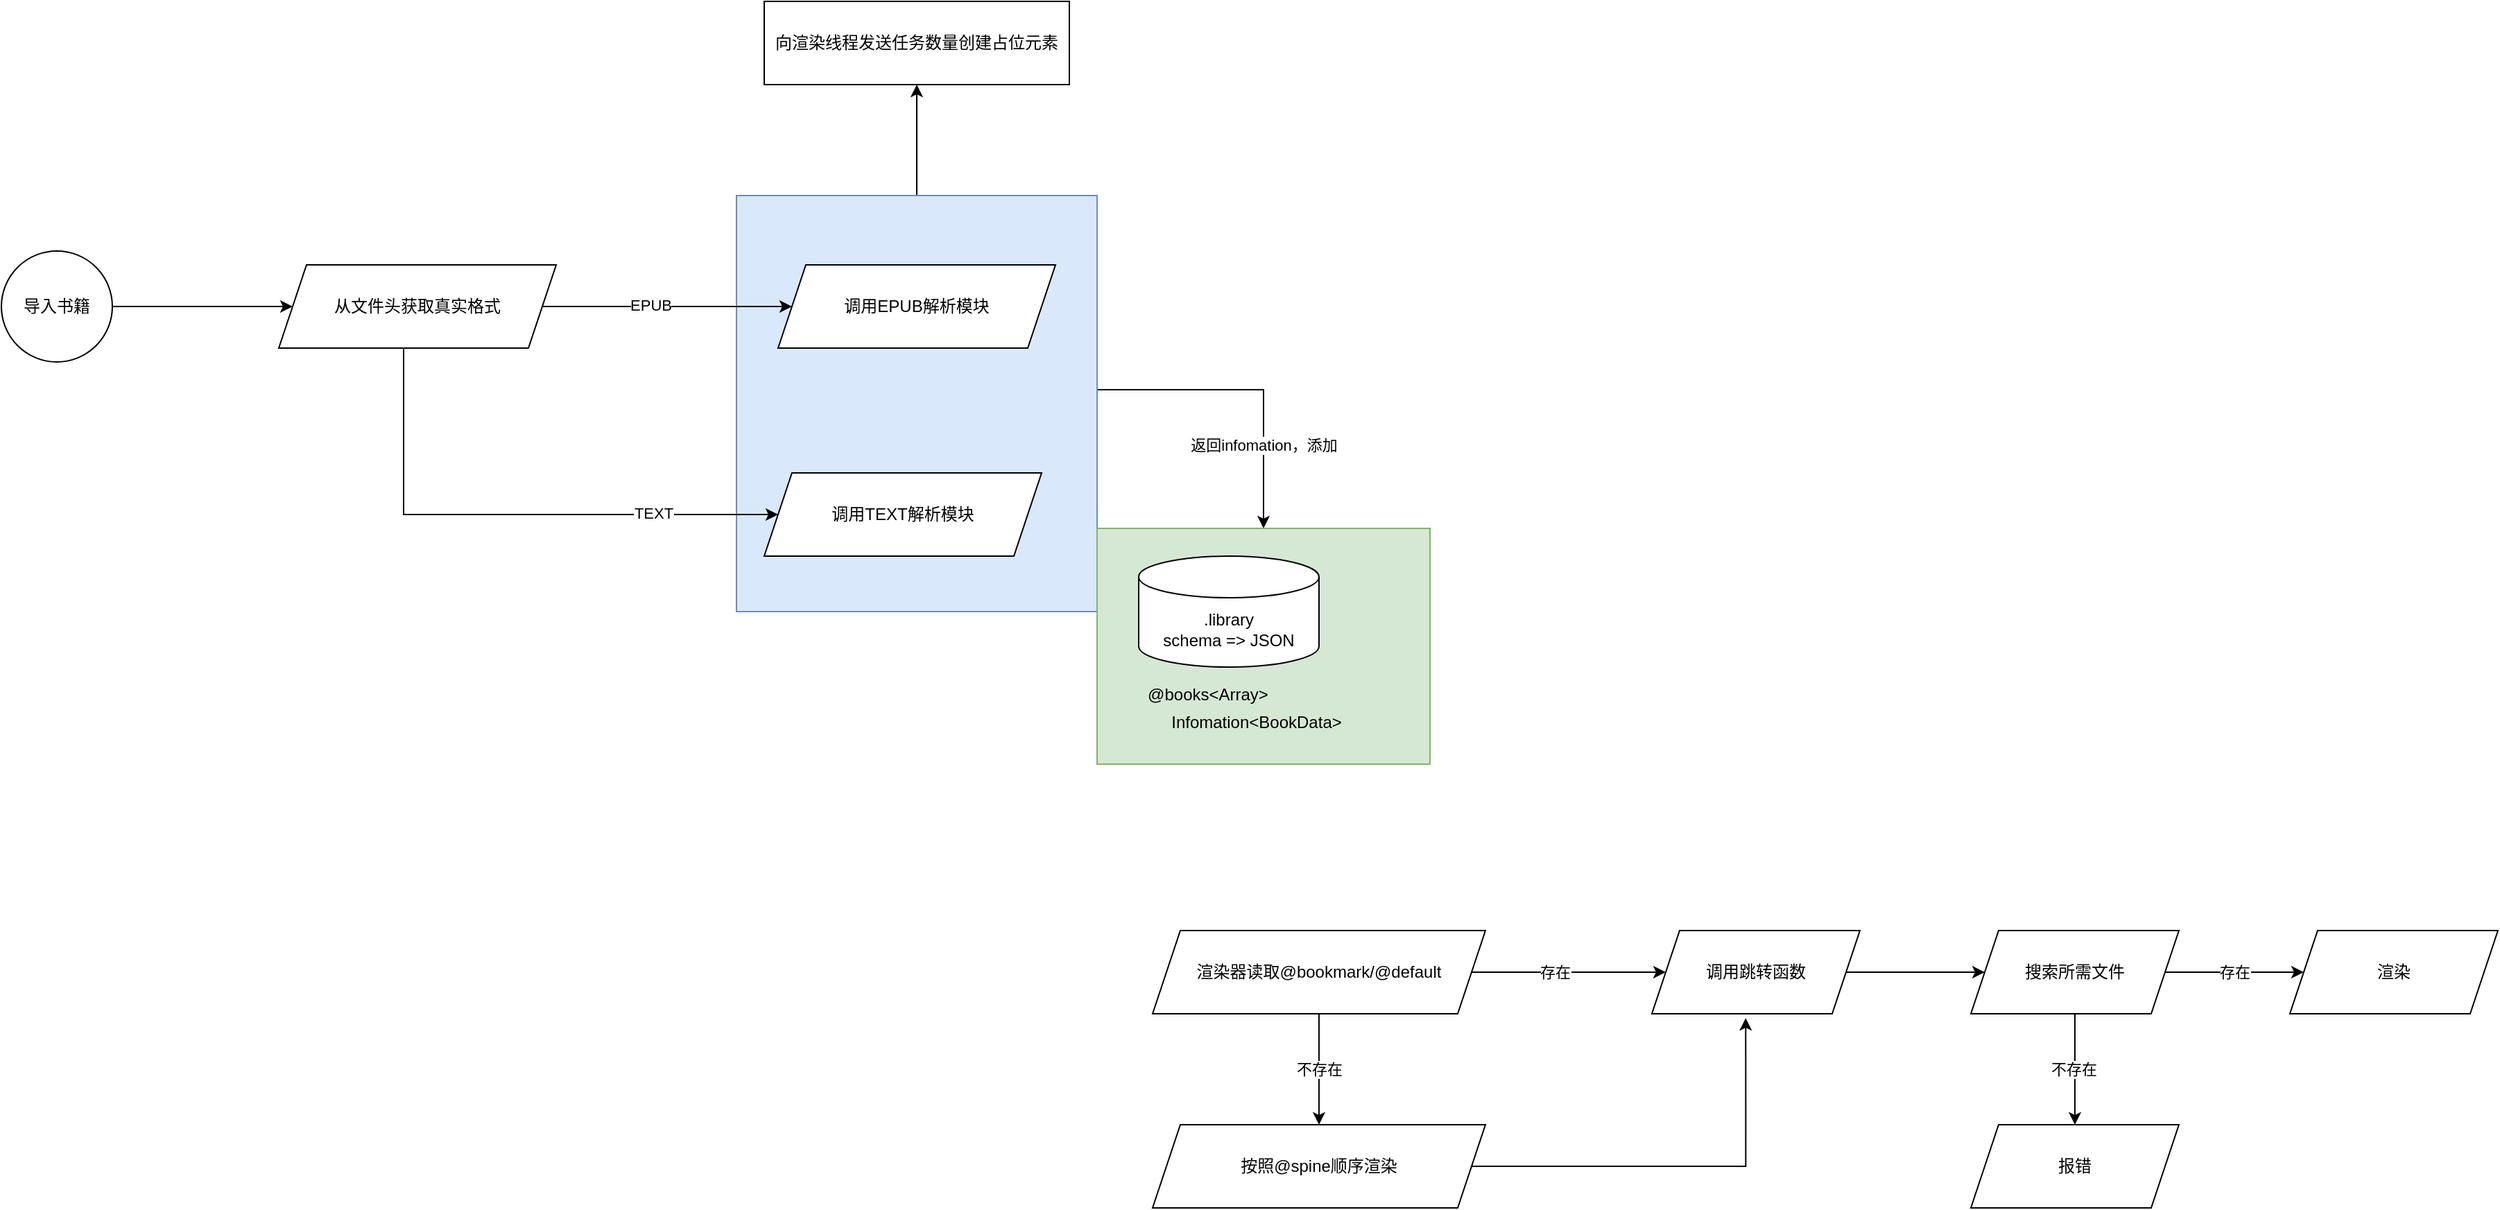 <mxfile version="14.5.1" type="device" pages="4"><diagram id="ysxK_jMySqTAsfzdBO85" name="Main"><mxGraphModel dx="1926" dy="771" grid="1" gridSize="10" guides="1" tooltips="1" connect="1" arrows="1" fold="1" page="1" pageScale="1" pageWidth="827" pageHeight="1169" math="0" shadow="0"><root><mxCell id="0"/><mxCell id="1" parent="0"/><mxCell id="XDssl_bokyW6xJEHBaAx-2" style="edgeStyle=orthogonalEdgeStyle;rounded=0;orthogonalLoop=1;jettySize=auto;html=1;entryX=0.5;entryY=1;entryDx=0;entryDy=0;" parent="1" source="dbong1iR6ztkzPxUHCPY-7" target="XDssl_bokyW6xJEHBaAx-1" edge="1"><mxGeometry relative="1" as="geometry"/></mxCell><mxCell id="YCY-oLbSIQt_CpGv4f8v-1" style="edgeStyle=orthogonalEdgeStyle;rounded=0;orthogonalLoop=1;jettySize=auto;html=1;" edge="1" parent="1" source="dbong1iR6ztkzPxUHCPY-7" target="eP8TpQ_HouzsNRrUKAaG-33"><mxGeometry relative="1" as="geometry"><Array as="points"><mxPoint x="540" y="400"/></Array></mxGeometry></mxCell><mxCell id="YCY-oLbSIQt_CpGv4f8v-2" value="返回infomation，添加" style="edgeLabel;html=1;align=center;verticalAlign=middle;resizable=0;points=[];" vertex="1" connectable="0" parent="YCY-oLbSIQt_CpGv4f8v-1"><mxGeometry x="-0.625" relative="1" as="geometry"><mxPoint x="78.57" y="40" as="offset"/></mxGeometry></mxCell><mxCell id="dbong1iR6ztkzPxUHCPY-7" value="" style="rounded=0;whiteSpace=wrap;html=1;labelBackgroundColor=#FFFFFF;fillColor=#dae8fc;strokeColor=#6c8ebf;" parent="1" vertex="1"><mxGeometry x="160" y="260" width="260" height="300" as="geometry"/></mxCell><mxCell id="eP8TpQ_HouzsNRrUKAaG-33" value="" style="rounded=0;whiteSpace=wrap;html=1;fillColor=#d5e8d4;strokeColor=#82b366;" parent="1" vertex="1"><mxGeometry x="420" y="500" width="240" height="170" as="geometry"/></mxCell><mxCell id="eP8TpQ_HouzsNRrUKAaG-2" style="edgeStyle=orthogonalEdgeStyle;rounded=0;orthogonalLoop=1;jettySize=auto;html=1;" parent="1" source="kHPO8SvpmiolKtFZXKbB-1" target="eP8TpQ_HouzsNRrUKAaG-1" edge="1"><mxGeometry relative="1" as="geometry"/></mxCell><mxCell id="kHPO8SvpmiolKtFZXKbB-1" value="导入书籍" style="ellipse;whiteSpace=wrap;html=1;aspect=fixed;" parent="1" vertex="1"><mxGeometry x="-370" y="300" width="80" height="80" as="geometry"/></mxCell><mxCell id="dbong1iR6ztkzPxUHCPY-2" value="" style="edgeStyle=orthogonalEdgeStyle;rounded=0;orthogonalLoop=1;jettySize=auto;html=1;" parent="1" source="eP8TpQ_HouzsNRrUKAaG-1" target="dbong1iR6ztkzPxUHCPY-1" edge="1"><mxGeometry relative="1" as="geometry"/></mxCell><mxCell id="dbong1iR6ztkzPxUHCPY-3" value="EPUB" style="edgeLabel;html=1;align=center;verticalAlign=middle;resizable=0;points=[];" parent="dbong1iR6ztkzPxUHCPY-2" vertex="1" connectable="0"><mxGeometry x="-0.137" y="1" relative="1" as="geometry"><mxPoint as="offset"/></mxGeometry></mxCell><mxCell id="dbong1iR6ztkzPxUHCPY-5" value="" style="edgeStyle=orthogonalEdgeStyle;rounded=0;orthogonalLoop=1;jettySize=auto;html=1;" parent="1" source="eP8TpQ_HouzsNRrUKAaG-1" target="dbong1iR6ztkzPxUHCPY-4" edge="1"><mxGeometry relative="1" as="geometry"><Array as="points"><mxPoint x="-80" y="490"/></Array></mxGeometry></mxCell><mxCell id="dbong1iR6ztkzPxUHCPY-6" value="TEXT" style="edgeLabel;html=1;align=center;verticalAlign=middle;resizable=0;points=[];" parent="dbong1iR6ztkzPxUHCPY-5" vertex="1" connectable="0"><mxGeometry x="0.189" y="1" relative="1" as="geometry"><mxPoint x="68.24" as="offset"/></mxGeometry></mxCell><mxCell id="eP8TpQ_HouzsNRrUKAaG-1" value="从文件头获取真实格式" style="shape=parallelogram;perimeter=parallelogramPerimeter;whiteSpace=wrap;html=1;fixedSize=1;" parent="1" vertex="1"><mxGeometry x="-170" y="310" width="200" height="60" as="geometry"/></mxCell><mxCell id="eP8TpQ_HouzsNRrUKAaG-22" value=".library&lt;br&gt;schema =&amp;gt; JSON" style="shape=cylinder3;whiteSpace=wrap;html=1;boundedLbl=1;backgroundOutline=1;size=15;" parent="1" vertex="1"><mxGeometry x="450" y="520" width="130" height="80" as="geometry"/></mxCell><mxCell id="eP8TpQ_HouzsNRrUKAaG-31" value="Infomation&amp;lt;BookData&amp;gt;" style="text;html=1;strokeColor=none;fillColor=none;align=center;verticalAlign=middle;whiteSpace=wrap;rounded=0;" parent="1" vertex="1"><mxGeometry x="470" y="630" width="130" height="20" as="geometry"/></mxCell><mxCell id="eP8TpQ_HouzsNRrUKAaG-32" value="@books&amp;lt;Array&amp;gt;" style="text;html=1;strokeColor=none;fillColor=none;align=center;verticalAlign=middle;whiteSpace=wrap;rounded=0;" parent="1" vertex="1"><mxGeometry x="450" y="610" width="100" height="20" as="geometry"/></mxCell><mxCell id="dbong1iR6ztkzPxUHCPY-1" value="调用EPUB解析模块" style="shape=parallelogram;perimeter=parallelogramPerimeter;whiteSpace=wrap;html=1;fixedSize=1;" parent="1" vertex="1"><mxGeometry x="190" y="310" width="200" height="60" as="geometry"/></mxCell><mxCell id="dbong1iR6ztkzPxUHCPY-4" value="调用TEXT解析模块" style="shape=parallelogram;perimeter=parallelogramPerimeter;whiteSpace=wrap;html=1;fixedSize=1;" parent="1" vertex="1"><mxGeometry x="180" y="460" width="200" height="60" as="geometry"/></mxCell><mxCell id="mfXqf7z4f2EDQFvGsrgW-2" value="" style="edgeStyle=orthogonalEdgeStyle;rounded=0;orthogonalLoop=1;jettySize=auto;html=1;strokeColor=#000000;" parent="1" source="Br7L7ltTVbHMyByFwsP3-4" target="mfXqf7z4f2EDQFvGsrgW-1" edge="1"><mxGeometry relative="1" as="geometry"/></mxCell><mxCell id="mfXqf7z4f2EDQFvGsrgW-3" value="存在" style="edgeLabel;html=1;align=center;verticalAlign=middle;resizable=0;points=[];" parent="mfXqf7z4f2EDQFvGsrgW-2" vertex="1" connectable="0"><mxGeometry x="-0.271" y="2" relative="1" as="geometry"><mxPoint x="9.17" y="2" as="offset"/></mxGeometry></mxCell><mxCell id="mfXqf7z4f2EDQFvGsrgW-5" value="" style="edgeStyle=orthogonalEdgeStyle;rounded=0;orthogonalLoop=1;jettySize=auto;html=1;strokeColor=#000000;" parent="1" source="Br7L7ltTVbHMyByFwsP3-4" target="mfXqf7z4f2EDQFvGsrgW-4" edge="1"><mxGeometry relative="1" as="geometry"/></mxCell><mxCell id="mfXqf7z4f2EDQFvGsrgW-6" value="不存在" style="edgeLabel;html=1;align=center;verticalAlign=middle;resizable=0;points=[];" parent="mfXqf7z4f2EDQFvGsrgW-5" vertex="1" connectable="0"><mxGeometry x="0.164" y="-3" relative="1" as="geometry"><mxPoint x="3" y="-6.86" as="offset"/></mxGeometry></mxCell><mxCell id="Br7L7ltTVbHMyByFwsP3-4" value="渲染器读取@bookmark/@default" style="shape=parallelogram;perimeter=parallelogramPerimeter;whiteSpace=wrap;html=1;fixedSize=1;labelBackgroundColor=#FFFFFF;align=center;" parent="1" vertex="1"><mxGeometry x="460" y="790" width="240" height="60" as="geometry"/></mxCell><mxCell id="mfXqf7z4f2EDQFvGsrgW-9" value="" style="edgeStyle=orthogonalEdgeStyle;rounded=0;orthogonalLoop=1;jettySize=auto;html=1;strokeColor=#000000;" parent="1" source="mfXqf7z4f2EDQFvGsrgW-1" target="mfXqf7z4f2EDQFvGsrgW-8" edge="1"><mxGeometry relative="1" as="geometry"/></mxCell><mxCell id="mfXqf7z4f2EDQFvGsrgW-1" value="调用跳转函数" style="shape=parallelogram;perimeter=parallelogramPerimeter;whiteSpace=wrap;html=1;fixedSize=1;labelBackgroundColor=#FFFFFF;align=center;" parent="1" vertex="1"><mxGeometry x="820" y="790" width="150" height="60" as="geometry"/></mxCell><mxCell id="mfXqf7z4f2EDQFvGsrgW-7" style="edgeStyle=orthogonalEdgeStyle;rounded=0;orthogonalLoop=1;jettySize=auto;html=1;entryX=0.451;entryY=1.052;entryDx=0;entryDy=0;entryPerimeter=0;strokeColor=#000000;" parent="1" source="mfXqf7z4f2EDQFvGsrgW-4" target="mfXqf7z4f2EDQFvGsrgW-1" edge="1"><mxGeometry relative="1" as="geometry"/></mxCell><mxCell id="mfXqf7z4f2EDQFvGsrgW-4" value="按照@spine顺序渲染" style="shape=parallelogram;perimeter=parallelogramPerimeter;whiteSpace=wrap;html=1;fixedSize=1;labelBackgroundColor=#FFFFFF;align=center;" parent="1" vertex="1"><mxGeometry x="460" y="930" width="240" height="60" as="geometry"/></mxCell><mxCell id="mfXqf7z4f2EDQFvGsrgW-11" value="" style="edgeStyle=orthogonalEdgeStyle;rounded=0;orthogonalLoop=1;jettySize=auto;html=1;strokeColor=#000000;" parent="1" source="mfXqf7z4f2EDQFvGsrgW-8" target="mfXqf7z4f2EDQFvGsrgW-10" edge="1"><mxGeometry relative="1" as="geometry"/></mxCell><mxCell id="mfXqf7z4f2EDQFvGsrgW-14" value="存在" style="edgeLabel;html=1;align=center;verticalAlign=middle;resizable=0;points=[];" parent="mfXqf7z4f2EDQFvGsrgW-11" vertex="1" connectable="0"><mxGeometry x="-0.313" relative="1" as="geometry"><mxPoint x="15.6" as="offset"/></mxGeometry></mxCell><mxCell id="mfXqf7z4f2EDQFvGsrgW-13" value="" style="edgeStyle=orthogonalEdgeStyle;rounded=0;orthogonalLoop=1;jettySize=auto;html=1;strokeColor=#000000;" parent="1" source="mfXqf7z4f2EDQFvGsrgW-8" target="mfXqf7z4f2EDQFvGsrgW-12" edge="1"><mxGeometry relative="1" as="geometry"/></mxCell><mxCell id="mfXqf7z4f2EDQFvGsrgW-15" value="不存在" style="edgeLabel;html=1;align=center;verticalAlign=middle;resizable=0;points=[];" parent="mfXqf7z4f2EDQFvGsrgW-13" vertex="1" connectable="0"><mxGeometry x="0.143" y="-1" relative="1" as="geometry"><mxPoint y="-5.71" as="offset"/></mxGeometry></mxCell><mxCell id="mfXqf7z4f2EDQFvGsrgW-8" value="搜索所需文件" style="shape=parallelogram;perimeter=parallelogramPerimeter;whiteSpace=wrap;html=1;fixedSize=1;labelBackgroundColor=#FFFFFF;align=center;" parent="1" vertex="1"><mxGeometry x="1050" y="790" width="150" height="60" as="geometry"/></mxCell><mxCell id="mfXqf7z4f2EDQFvGsrgW-10" value="渲染" style="shape=parallelogram;perimeter=parallelogramPerimeter;whiteSpace=wrap;html=1;fixedSize=1;labelBackgroundColor=#FFFFFF;align=center;" parent="1" vertex="1"><mxGeometry x="1280" y="790" width="150" height="60" as="geometry"/></mxCell><mxCell id="mfXqf7z4f2EDQFvGsrgW-12" value="报错" style="shape=parallelogram;perimeter=parallelogramPerimeter;whiteSpace=wrap;html=1;fixedSize=1;labelBackgroundColor=#FFFFFF;align=center;" parent="1" vertex="1"><mxGeometry x="1050" y="930" width="150" height="60" as="geometry"/></mxCell><mxCell id="XDssl_bokyW6xJEHBaAx-1" value="向渲染线程发送任务数量创建占位元素" style="rounded=0;whiteSpace=wrap;html=1;" parent="1" vertex="1"><mxGeometry x="180" y="120" width="220" height="60" as="geometry"/></mxCell></root></mxGraphModel></diagram><diagram id="nyIJhw7vFFJzUDP4WNcG" name="EPUB"><mxGraphModel dx="769" dy="540" grid="1" gridSize="10" guides="1" tooltips="1" connect="1" arrows="1" fold="1" page="1" pageScale="1" pageWidth="827" pageHeight="1169" math="0" shadow="0"><root><mxCell id="Uk9GY1ZAoPKFPZ0s4KPF-0"/><mxCell id="Uk9GY1ZAoPKFPZ0s4KPF-1" parent="Uk9GY1ZAoPKFPZ0s4KPF-0"/><mxCell id="UOxt984RdgCAnA2-8_iI-74" style="edgeStyle=orthogonalEdgeStyle;rounded=0;orthogonalLoop=1;jettySize=auto;html=1;" parent="Uk9GY1ZAoPKFPZ0s4KPF-1" source="UOxt984RdgCAnA2-8_iI-44" target="UOxt984RdgCAnA2-8_iI-71" edge="1"><mxGeometry relative="1" as="geometry"/></mxCell><mxCell id="UOxt984RdgCAnA2-8_iI-44" value="" style="rounded=0;whiteSpace=wrap;html=1;labelBackgroundColor=#FFFFFF;fillColor=#d5e8d4;strokeColor=#82b366;" parent="Uk9GY1ZAoPKFPZ0s4KPF-1" vertex="1"><mxGeometry x="930" y="30" width="1030" height="600" as="geometry"/></mxCell><mxCell id="YClTsJ5MHlQ36Aj7jCei-1" value="" style="edgeStyle=orthogonalEdgeStyle;rounded=0;orthogonalLoop=1;jettySize=auto;html=1;" parent="Uk9GY1ZAoPKFPZ0s4KPF-1" source="dSwjLakyeunV3cuZDKeF-0" target="YClTsJ5MHlQ36Aj7jCei-0" edge="1"><mxGeometry relative="1" as="geometry"/></mxCell><mxCell id="dSwjLakyeunV3cuZDKeF-0" value="接收路径" style="shape=parallelogram;perimeter=parallelogramPerimeter;whiteSpace=wrap;html=1;fixedSize=1;" parent="Uk9GY1ZAoPKFPZ0s4KPF-1" vertex="1"><mxGeometry x="60" y="290" width="120" height="60" as="geometry"/></mxCell><mxCell id="YClTsJ5MHlQ36Aj7jCei-3" value="" style="edgeStyle=orthogonalEdgeStyle;rounded=0;orthogonalLoop=1;jettySize=auto;html=1;" parent="Uk9GY1ZAoPKFPZ0s4KPF-1" source="YClTsJ5MHlQ36Aj7jCei-0" target="YClTsJ5MHlQ36Aj7jCei-2" edge="1"><mxGeometry relative="1" as="geometry"/></mxCell><mxCell id="YClTsJ5MHlQ36Aj7jCei-0" value="计算 SHA256" style="shape=parallelogram;perimeter=parallelogramPerimeter;whiteSpace=wrap;html=1;fixedSize=1;" parent="Uk9GY1ZAoPKFPZ0s4KPF-1" vertex="1"><mxGeometry x="260" y="290" width="120" height="60" as="geometry"/></mxCell><mxCell id="YClTsJ5MHlQ36Aj7jCei-5" value="" style="edgeStyle=orthogonalEdgeStyle;rounded=0;orthogonalLoop=1;jettySize=auto;html=1;" parent="Uk9GY1ZAoPKFPZ0s4KPF-1" source="YClTsJ5MHlQ36Aj7jCei-2" target="YClTsJ5MHlQ36Aj7jCei-4" edge="1"><mxGeometry relative="1" as="geometry"/></mxCell><mxCell id="YClTsJ5MHlQ36Aj7jCei-6" value="存在" style="edgeLabel;html=1;align=center;verticalAlign=middle;resizable=0;points=[];" parent="YClTsJ5MHlQ36Aj7jCei-5" vertex="1" connectable="0"><mxGeometry x="-0.173" relative="1" as="geometry"><mxPoint as="offset"/></mxGeometry></mxCell><mxCell id="YClTsJ5MHlQ36Aj7jCei-8" value="" style="edgeStyle=orthogonalEdgeStyle;rounded=0;orthogonalLoop=1;jettySize=auto;html=1;" parent="Uk9GY1ZAoPKFPZ0s4KPF-1" source="YClTsJ5MHlQ36Aj7jCei-2" target="YClTsJ5MHlQ36Aj7jCei-7" edge="1"><mxGeometry relative="1" as="geometry"><Array as="points"><mxPoint x="520" y="430"/></Array></mxGeometry></mxCell><mxCell id="YClTsJ5MHlQ36Aj7jCei-9" value="不存在" style="edgeLabel;html=1;align=center;verticalAlign=middle;resizable=0;points=[];" parent="YClTsJ5MHlQ36Aj7jCei-8" vertex="1" connectable="0"><mxGeometry x="0.468" y="1" relative="1" as="geometry"><mxPoint as="offset"/></mxGeometry></mxCell><mxCell id="YClTsJ5MHlQ36Aj7jCei-2" value="是否存在书籍缓存" style="shape=parallelogram;perimeter=parallelogramPerimeter;whiteSpace=wrap;html=1;fixedSize=1;" parent="Uk9GY1ZAoPKFPZ0s4KPF-1" vertex="1"><mxGeometry x="460" y="290" width="150" height="60" as="geometry"/></mxCell><mxCell id="UOxt984RdgCAnA2-8_iI-45" style="edgeStyle=orthogonalEdgeStyle;rounded=0;orthogonalLoop=1;jettySize=auto;html=1;entryX=0.002;entryY=0.855;entryDx=0;entryDy=0;entryPerimeter=0;" parent="Uk9GY1ZAoPKFPZ0s4KPF-1" source="YClTsJ5MHlQ36Aj7jCei-4" target="UOxt984RdgCAnA2-8_iI-44" edge="1"><mxGeometry relative="1" as="geometry"/></mxCell><mxCell id="YClTsJ5MHlQ36Aj7jCei-4" value="调用缓存" style="shape=parallelogram;perimeter=parallelogramPerimeter;whiteSpace=wrap;html=1;fixedSize=1;" parent="Uk9GY1ZAoPKFPZ0s4KPF-1" vertex="1"><mxGeometry x="690" y="290" width="150" height="60" as="geometry"/></mxCell><mxCell id="UOxt984RdgCAnA2-8_iI-17" value="" style="edgeStyle=orthogonalEdgeStyle;rounded=0;orthogonalLoop=1;jettySize=auto;html=1;" parent="Uk9GY1ZAoPKFPZ0s4KPF-1" source="YClTsJ5MHlQ36Aj7jCei-7" target="UOxt984RdgCAnA2-8_iI-16" edge="1"><mxGeometry relative="1" as="geometry"/></mxCell><mxCell id="YClTsJ5MHlQ36Aj7jCei-7" value="生成书籍缓存" style="shape=parallelogram;perimeter=parallelogramPerimeter;whiteSpace=wrap;html=1;fixedSize=1;" parent="Uk9GY1ZAoPKFPZ0s4KPF-1" vertex="1"><mxGeometry x="677" y="400" width="150" height="60" as="geometry"/></mxCell><mxCell id="UOxt984RdgCAnA2-8_iI-25" value="" style="edgeStyle=orthogonalEdgeStyle;rounded=0;orthogonalLoop=1;jettySize=auto;html=1;" parent="Uk9GY1ZAoPKFPZ0s4KPF-1" source="UOxt984RdgCAnA2-8_iI-16" target="UOxt984RdgCAnA2-8_iI-24" edge="1"><mxGeometry relative="1" as="geometry"/></mxCell><mxCell id="UOxt984RdgCAnA2-8_iI-16" value="创建.infomation文件" style="shape=parallelogram;perimeter=parallelogramPerimeter;whiteSpace=wrap;html=1;fixedSize=1;" parent="Uk9GY1ZAoPKFPZ0s4KPF-1" vertex="1"><mxGeometry x="987" y="400" width="150" height="60" as="geometry"/></mxCell><mxCell id="UOxt984RdgCAnA2-8_iI-42" value="" style="edgeStyle=orthogonalEdgeStyle;rounded=0;orthogonalLoop=1;jettySize=auto;html=1;" parent="Uk9GY1ZAoPKFPZ0s4KPF-1" source="UOxt984RdgCAnA2-8_iI-24" target="UOxt984RdgCAnA2-8_iI-41" edge="1"><mxGeometry relative="1" as="geometry"/></mxCell><mxCell id="UOxt984RdgCAnA2-8_iI-43" value="读取toc.ncx" style="edgeLabel;html=1;align=center;verticalAlign=middle;resizable=0;points=[];" parent="UOxt984RdgCAnA2-8_iI-42" vertex="1" connectable="0"><mxGeometry x="-0.116" y="1" relative="1" as="geometry"><mxPoint as="offset"/></mxGeometry></mxCell><mxCell id="UOxt984RdgCAnA2-8_iI-60" value="" style="edgeStyle=orthogonalEdgeStyle;rounded=0;orthogonalLoop=1;jettySize=auto;html=1;" parent="Uk9GY1ZAoPKFPZ0s4KPF-1" source="UOxt984RdgCAnA2-8_iI-24" target="UOxt984RdgCAnA2-8_iI-59" edge="1"><mxGeometry relative="1" as="geometry"><Array as="points"><mxPoint x="1200" y="250"/><mxPoint x="1200" y="170"/></Array></mxGeometry></mxCell><mxCell id="UOxt984RdgCAnA2-8_iI-61" value="不存在" style="edgeLabel;html=1;align=center;verticalAlign=middle;resizable=0;points=[];" parent="UOxt984RdgCAnA2-8_iI-60" vertex="1" connectable="0"><mxGeometry x="0.45" y="2" relative="1" as="geometry"><mxPoint y="34.62" as="offset"/></mxGeometry></mxCell><mxCell id="UOxt984RdgCAnA2-8_iI-24" value="从META-INF获取content.opf路径" style="shape=parallelogram;perimeter=parallelogramPerimeter;whiteSpace=wrap;html=1;fixedSize=1;" parent="Uk9GY1ZAoPKFPZ0s4KPF-1" vertex="1"><mxGeometry x="987" y="220" width="150" height="60" as="geometry"/></mxCell><mxCell id="UOxt984RdgCAnA2-8_iI-29" value="" style="edgeStyle=orthogonalEdgeStyle;rounded=0;orthogonalLoop=1;jettySize=auto;html=1;" parent="Uk9GY1ZAoPKFPZ0s4KPF-1" target="UOxt984RdgCAnA2-8_iI-28" edge="1"><mxGeometry relative="1" as="geometry"><mxPoint x="1357" y="250" as="sourcePoint"/><Array as="points"><mxPoint x="1500" y="250"/><mxPoint x="1500" y="170"/></Array></mxGeometry></mxCell><mxCell id="UOxt984RdgCAnA2-8_iI-31" value="" style="edgeStyle=orthogonalEdgeStyle;rounded=0;orthogonalLoop=1;jettySize=auto;html=1;" parent="Uk9GY1ZAoPKFPZ0s4KPF-1" target="UOxt984RdgCAnA2-8_iI-30" edge="1"><mxGeometry relative="1" as="geometry"><mxPoint x="1357" y="250" as="sourcePoint"/></mxGeometry></mxCell><mxCell id="UOxt984RdgCAnA2-8_iI-33" value="" style="edgeStyle=orthogonalEdgeStyle;rounded=0;orthogonalLoop=1;jettySize=auto;html=1;entryX=0;entryY=0.5;entryDx=0;entryDy=0;" parent="Uk9GY1ZAoPKFPZ0s4KPF-1" target="UOxt984RdgCAnA2-8_iI-32" edge="1"><mxGeometry relative="1" as="geometry"><mxPoint x="1357" y="250" as="sourcePoint"/><Array as="points"><mxPoint x="1500" y="250"/><mxPoint x="1500" y="330"/></Array></mxGeometry></mxCell><mxCell id="UOxt984RdgCAnA2-8_iI-34" value="读取&lt;span style=&quot;font-size: 12px;&quot;&gt;content.opf&lt;/span&gt;" style="edgeLabel;html=1;align=center;verticalAlign=middle;resizable=0;points=[];labelBackgroundColor=#FFFFFF;" parent="UOxt984RdgCAnA2-8_iI-33" vertex="1" connectable="0"><mxGeometry x="-0.718" y="1" relative="1" as="geometry"><mxPoint x="-74" y="1" as="offset"/></mxGeometry></mxCell><mxCell id="UOxt984RdgCAnA2-8_iI-36" value="" style="edgeStyle=orthogonalEdgeStyle;rounded=0;orthogonalLoop=1;jettySize=auto;html=1;exitX=1;exitY=0.5;exitDx=0;exitDy=0;" parent="Uk9GY1ZAoPKFPZ0s4KPF-1" source="UOxt984RdgCAnA2-8_iI-24" target="UOxt984RdgCAnA2-8_iI-35" edge="1"><mxGeometry relative="1" as="geometry"><mxPoint x="1357" y="250" as="sourcePoint"/><Array as="points"><mxPoint x="1500" y="250"/><mxPoint x="1500" y="400"/></Array></mxGeometry></mxCell><mxCell id="UOxt984RdgCAnA2-8_iI-47" value="" style="edgeStyle=orthogonalEdgeStyle;rounded=0;orthogonalLoop=1;jettySize=auto;html=1;" parent="Uk9GY1ZAoPKFPZ0s4KPF-1" source="UOxt984RdgCAnA2-8_iI-28" target="UOxt984RdgCAnA2-8_iI-46" edge="1"><mxGeometry relative="1" as="geometry"/></mxCell><mxCell id="UOxt984RdgCAnA2-8_iI-48" value="不存在" style="edgeLabel;html=1;align=center;verticalAlign=middle;resizable=0;points=[];" parent="UOxt984RdgCAnA2-8_iI-47" vertex="1" connectable="0"><mxGeometry x="-0.29" y="1" relative="1" as="geometry"><mxPoint x="11.76" y="1" as="offset"/></mxGeometry></mxCell><mxCell id="UOxt984RdgCAnA2-8_iI-28" value="从metadata获取标题（@title）" style="shape=parallelogram;perimeter=parallelogramPerimeter;whiteSpace=wrap;html=1;fixedSize=1;" parent="Uk9GY1ZAoPKFPZ0s4KPF-1" vertex="1"><mxGeometry x="1543" y="140" width="150" height="60" as="geometry"/></mxCell><mxCell id="UOxt984RdgCAnA2-8_iI-30" value="从metadata获取封面（@cover）" style="shape=parallelogram;perimeter=parallelogramPerimeter;whiteSpace=wrap;html=1;fixedSize=1;" parent="Uk9GY1ZAoPKFPZ0s4KPF-1" vertex="1"><mxGeometry x="1540" y="220" width="150" height="60" as="geometry"/></mxCell><mxCell id="UOxt984RdgCAnA2-8_iI-50" value="" style="edgeStyle=orthogonalEdgeStyle;rounded=0;orthogonalLoop=1;jettySize=auto;html=1;" parent="Uk9GY1ZAoPKFPZ0s4KPF-1" source="UOxt984RdgCAnA2-8_iI-32" target="UOxt984RdgCAnA2-8_iI-49" edge="1"><mxGeometry relative="1" as="geometry"/></mxCell><mxCell id="UOxt984RdgCAnA2-8_iI-51" value="不存在" style="edgeLabel;html=1;align=center;verticalAlign=middle;resizable=0;points=[];" parent="UOxt984RdgCAnA2-8_iI-50" vertex="1" connectable="0"><mxGeometry x="-0.198" y="-3" relative="1" as="geometry"><mxPoint x="10" y="-3" as="offset"/></mxGeometry></mxCell><mxCell id="UOxt984RdgCAnA2-8_iI-32" value="获取&lt;br&gt;@manifest" style="shape=parallelogram;perimeter=parallelogramPerimeter;whiteSpace=wrap;html=1;fixedSize=1;" parent="Uk9GY1ZAoPKFPZ0s4KPF-1" vertex="1"><mxGeometry x="1540" y="300" width="150" height="60" as="geometry"/></mxCell><mxCell id="UOxt984RdgCAnA2-8_iI-53" value="" style="edgeStyle=orthogonalEdgeStyle;rounded=0;orthogonalLoop=1;jettySize=auto;html=1;" parent="Uk9GY1ZAoPKFPZ0s4KPF-1" source="UOxt984RdgCAnA2-8_iI-35" target="UOxt984RdgCAnA2-8_iI-52" edge="1"><mxGeometry relative="1" as="geometry"/></mxCell><mxCell id="UOxt984RdgCAnA2-8_iI-54" value="不存在" style="edgeLabel;html=1;align=center;verticalAlign=middle;resizable=0;points=[];" parent="UOxt984RdgCAnA2-8_iI-53" vertex="1" connectable="0"><mxGeometry x="-0.207" y="-2" relative="1" as="geometry"><mxPoint x="10.4" y="-2" as="offset"/></mxGeometry></mxCell><mxCell id="UOxt984RdgCAnA2-8_iI-35" value="获取&lt;br&gt;@spine" style="shape=parallelogram;perimeter=parallelogramPerimeter;whiteSpace=wrap;html=1;fixedSize=1;" parent="Uk9GY1ZAoPKFPZ0s4KPF-1" vertex="1"><mxGeometry x="1530" y="380" width="150" height="60" as="geometry"/></mxCell><mxCell id="UOxt984RdgCAnA2-8_iI-41" value="从toc.ncx生成目录（@nav）" style="shape=parallelogram;perimeter=parallelogramPerimeter;whiteSpace=wrap;html=1;fixedSize=1;" parent="Uk9GY1ZAoPKFPZ0s4KPF-1" vertex="1"><mxGeometry x="987" y="80" width="150" height="60" as="geometry"/></mxCell><mxCell id="UOxt984RdgCAnA2-8_iI-46" value="使用文件名" style="shape=parallelogram;perimeter=parallelogramPerimeter;whiteSpace=wrap;html=1;fixedSize=1;" parent="Uk9GY1ZAoPKFPZ0s4KPF-1" vertex="1"><mxGeometry x="1773" y="140" width="150" height="60" as="geometry"/></mxCell><mxCell id="UOxt984RdgCAnA2-8_iI-49" value="返回错误" style="shape=parallelogram;perimeter=parallelogramPerimeter;whiteSpace=wrap;html=1;fixedSize=1;" parent="Uk9GY1ZAoPKFPZ0s4KPF-1" vertex="1"><mxGeometry x="1770" y="300" width="150" height="60" as="geometry"/></mxCell><mxCell id="UOxt984RdgCAnA2-8_iI-52" value="使用@manifest生成" style="shape=parallelogram;perimeter=parallelogramPerimeter;whiteSpace=wrap;html=1;fixedSize=1;" parent="Uk9GY1ZAoPKFPZ0s4KPF-1" vertex="1"><mxGeometry x="1760" y="380" width="150" height="60" as="geometry"/></mxCell><mxCell id="UOxt984RdgCAnA2-8_iI-59" value="返回错误" style="shape=parallelogram;perimeter=parallelogramPerimeter;whiteSpace=wrap;html=1;fixedSize=1;" parent="Uk9GY1ZAoPKFPZ0s4KPF-1" vertex="1"><mxGeometry x="1241" y="140" width="150" height="60" as="geometry"/></mxCell><mxCell id="UOxt984RdgCAnA2-8_iI-71" value="通知主线程" style="ellipse;whiteSpace=wrap;html=1;aspect=fixed;labelBackgroundColor=#FFFFFF;" parent="Uk9GY1ZAoPKFPZ0s4KPF-1" vertex="1"><mxGeometry x="1405" y="800" width="80" height="80" as="geometry"/></mxCell><mxCell id="UOxt984RdgCAnA2-8_iI-20" value="" style="group" parent="Uk9GY1ZAoPKFPZ0s4KPF-1" vertex="1" connectable="0"><mxGeometry x="950" y="500" width="230" height="100" as="geometry"/></mxCell><mxCell id="UOxt984RdgCAnA2-8_iI-0" value="" style="rounded=0;whiteSpace=wrap;html=1;align=left;fillColor=#ffe6cc;strokeColor=#d79b00;" parent="UOxt984RdgCAnA2-8_iI-20" vertex="1"><mxGeometry width="230" height="100" as="geometry"/></mxCell><mxCell id="UOxt984RdgCAnA2-8_iI-11" value="bookmark&amp;lt;Bookmark&amp;gt;" style="text;html=1;strokeColor=none;fillColor=none;align=left;verticalAlign=middle;whiteSpace=wrap;rounded=0;" parent="UOxt984RdgCAnA2-8_iI-20" vertex="1"><mxGeometry x="20" y="20" width="132" height="20" as="geometry"/></mxCell><mxCell id="UOxt984RdgCAnA2-8_iI-12" value="@default&amp;lt;Array[page,progress]&amp;gt;" style="text;html=1;strokeColor=none;fillColor=none;align=left;verticalAlign=middle;whiteSpace=wrap;rounded=0;" parent="UOxt984RdgCAnA2-8_iI-20" vertex="1"><mxGeometry x="40" y="40" width="180" height="20" as="geometry"/></mxCell><mxCell id="UOxt984RdgCAnA2-8_iI-13" value="@detail&amp;lt;Array[page, progress]&amp;gt;" style="text;html=1;strokeColor=none;fillColor=none;align=left;verticalAlign=middle;whiteSpace=wrap;rounded=0;" parent="UOxt984RdgCAnA2-8_iI-20" vertex="1"><mxGeometry x="40" y="60" width="180" height="20" as="geometry"/></mxCell><mxCell id="UOxt984RdgCAnA2-8_iI-1" value="" style="rounded=0;whiteSpace=wrap;html=1;align=left;fillColor=#dae8fc;strokeColor=#6c8ebf;" parent="Uk9GY1ZAoPKFPZ0s4KPF-1" vertex="1"><mxGeometry x="1180" y="360" width="230" height="240" as="geometry"/></mxCell><mxCell id="UOxt984RdgCAnA2-8_iI-2" value="Infomation&amp;lt;BookData&amp;gt;" style="text;html=1;strokeColor=none;fillColor=none;align=left;verticalAlign=middle;whiteSpace=wrap;rounded=0;" parent="Uk9GY1ZAoPKFPZ0s4KPF-1" vertex="1"><mxGeometry x="1215" y="380" width="130" height="20" as="geometry"/></mxCell><mxCell id="UOxt984RdgCAnA2-8_iI-3" value="@title&amp;lt;String&amp;gt;" style="text;html=1;strokeColor=none;fillColor=none;align=left;verticalAlign=middle;whiteSpace=wrap;rounded=0;" parent="Uk9GY1ZAoPKFPZ0s4KPF-1" vertex="1"><mxGeometry x="1228" y="400" width="80" height="20" as="geometry"/></mxCell><mxCell id="UOxt984RdgCAnA2-8_iI-4" value="@format&amp;lt;&quot;ePub&quot; || &quot;Text&quot;&amp;gt;" style="text;html=1;strokeColor=none;fillColor=none;align=left;verticalAlign=middle;whiteSpace=wrap;rounded=0;" parent="Uk9GY1ZAoPKFPZ0s4KPF-1" vertex="1"><mxGeometry x="1228" y="420" width="150" height="20" as="geometry"/></mxCell><mxCell id="UOxt984RdgCAnA2-8_iI-5" value="@&lt;span class=&quot;RichText ztext&quot; itemprop=&quot;text&quot;&gt;createdTime&lt;/span&gt;&amp;lt;Number&amp;gt;" style="text;html=1;strokeColor=none;fillColor=none;align=left;verticalAlign=middle;whiteSpace=wrap;rounded=0;" parent="Uk9GY1ZAoPKFPZ0s4KPF-1" vertex="1"><mxGeometry x="1228" y="440" width="138" height="20" as="geometry"/></mxCell><mxCell id="UOxt984RdgCAnA2-8_iI-6" value="@cover&amp;lt;Path String&amp;gt;" style="text;html=1;strokeColor=none;fillColor=none;align=left;verticalAlign=middle;whiteSpace=wrap;rounded=0;" parent="Uk9GY1ZAoPKFPZ0s4KPF-1" vertex="1"><mxGeometry x="1228" y="460" width="125" height="20" as="geometry"/></mxCell><mxCell id="UOxt984RdgCAnA2-8_iI-7" value="@menifest&amp;lt;Array&amp;gt;" style="text;html=1;strokeColor=none;fillColor=none;align=left;verticalAlign=middle;whiteSpace=wrap;rounded=0;" parent="Uk9GY1ZAoPKFPZ0s4KPF-1" vertex="1"><mxGeometry x="1228" y="480" width="108" height="20" as="geometry"/></mxCell><mxCell id="UOxt984RdgCAnA2-8_iI-8" value="@spine&amp;lt;Array&amp;gt;" style="text;html=1;strokeColor=none;fillColor=none;align=left;verticalAlign=middle;whiteSpace=wrap;rounded=0;" parent="Uk9GY1ZAoPKFPZ0s4KPF-1" vertex="1"><mxGeometry x="1228" y="500" width="88" height="20" as="geometry"/></mxCell><mxCell id="UOxt984RdgCAnA2-8_iI-9" value="@nav&amp;lt;Array&amp;gt;" style="text;html=1;strokeColor=none;fillColor=none;align=left;verticalAlign=middle;whiteSpace=wrap;rounded=0;" parent="Uk9GY1ZAoPKFPZ0s4KPF-1" vertex="1"><mxGeometry x="1228" y="520" width="88" height="20" as="geometry"/></mxCell><mxCell id="UOxt984RdgCAnA2-8_iI-10" value="@bookmark&amp;lt;BookMark&amp;gt;" style="text;html=1;strokeColor=none;fillColor=none;align=left;verticalAlign=middle;whiteSpace=wrap;rounded=0;" parent="Uk9GY1ZAoPKFPZ0s4KPF-1" vertex="1"><mxGeometry x="1228" y="540" width="132" height="20" as="geometry"/></mxCell><mxCell id="UOxt984RdgCAnA2-8_iI-15" value="@encode?&amp;lt;String&amp;gt;" style="text;html=1;strokeColor=none;fillColor=none;align=left;verticalAlign=middle;whiteSpace=wrap;rounded=0;" parent="Uk9GY1ZAoPKFPZ0s4KPF-1" vertex="1"><mxGeometry x="1228" y="560" width="132" height="20" as="geometry"/></mxCell><mxCell id="7IEeNT1CjUAL_KmAbRhH-1" value="" style="rounded=0;whiteSpace=wrap;html=1;align=left;fillColor=#ffe6cc;strokeColor=#d79b00;" parent="Uk9GY1ZAoPKFPZ0s4KPF-1" vertex="1"><mxGeometry x="950" y="600" width="460" height="110" as="geometry"/></mxCell><mxCell id="7IEeNT1CjUAL_KmAbRhH-2" value="progress&amp;lt;Array&amp;gt;" style="text;html=1;strokeColor=none;fillColor=none;align=left;verticalAlign=middle;whiteSpace=wrap;rounded=0;" parent="Uk9GY1ZAoPKFPZ0s4KPF-1" vertex="1"><mxGeometry x="970" y="620" width="132" height="20" as="geometry"/></mxCell><mxCell id="7IEeNT1CjUAL_KmAbRhH-3" value="0：@spine /** index */" style="text;html=1;strokeColor=none;fillColor=none;align=left;verticalAlign=middle;whiteSpace=wrap;rounded=0;" parent="Uk9GY1ZAoPKFPZ0s4KPF-1" vertex="1"><mxGeometry x="990" y="640" width="180" height="20" as="geometry"/></mxCell><mxCell id="7IEeNT1CjUAL_KmAbRhH-9" value="1：" style="text;html=1;strokeColor=none;fillColor=none;align=left;verticalAlign=middle;whiteSpace=wrap;rounded=0;" parent="Uk9GY1ZAoPKFPZ0s4KPF-1" vertex="1"><mxGeometry x="990" y="660" width="180" height="20" as="geometry"/></mxCell><mxCell id="7IEeNT1CjUAL_KmAbRhH-14" value="滚动模式：scrollTop / scrollHeight" style="text;html=1;strokeColor=none;fillColor=none;align=left;verticalAlign=middle;whiteSpace=wrap;rounded=0;" parent="Uk9GY1ZAoPKFPZ0s4KPF-1" vertex="1"><mxGeometry x="1010" y="660" width="193" height="20" as="geometry"/></mxCell><mxCell id="7IEeNT1CjUAL_KmAbRhH-15" value="分页模式：translateX / (contentWidth - wrapperWidth)" style="text;html=1;strokeColor=none;fillColor=none;align=left;verticalAlign=middle;whiteSpace=wrap;rounded=0;" parent="Uk9GY1ZAoPKFPZ0s4KPF-1" vertex="1"><mxGeometry x="1010" y="680" width="313" height="20" as="geometry"/></mxCell></root></mxGraphModel></diagram><diagram name="TEXT" id="hHjnHXLEZRgtCsOS7Z9x"><mxGraphModel dx="1117" dy="1959" grid="1" gridSize="10" guides="1" tooltips="1" connect="1" arrows="1" fold="1" page="1" pageScale="1" pageWidth="827" pageHeight="1169" math="0" shadow="0"><root><mxCell id="nuiGG0R-PG63ihoJabIb-0"/><mxCell id="nuiGG0R-PG63ihoJabIb-1" parent="nuiGG0R-PG63ihoJabIb-0"/><mxCell id="nuiGG0R-PG63ihoJabIb-2" style="edgeStyle=orthogonalEdgeStyle;rounded=0;orthogonalLoop=1;jettySize=auto;html=1;" edge="1" parent="nuiGG0R-PG63ihoJabIb-1" source="nuiGG0R-PG63ihoJabIb-3" target="nuiGG0R-PG63ihoJabIb-44"><mxGeometry relative="1" as="geometry"><Array as="points"><mxPoint x="1445" y="680"/><mxPoint x="1445" y="680"/></Array></mxGeometry></mxCell><mxCell id="nuiGG0R-PG63ihoJabIb-3" value="" style="rounded=0;whiteSpace=wrap;html=1;labelBackgroundColor=#FFFFFF;fillColor=#d5e8d4;strokeColor=#82b366;" vertex="1" parent="nuiGG0R-PG63ihoJabIb-1"><mxGeometry x="930" y="-60" width="1260" height="690" as="geometry"/></mxCell><mxCell id="nuiGG0R-PG63ihoJabIb-4" value="" style="edgeStyle=orthogonalEdgeStyle;rounded=0;orthogonalLoop=1;jettySize=auto;html=1;" edge="1" parent="nuiGG0R-PG63ihoJabIb-1" source="nuiGG0R-PG63ihoJabIb-5" target="nuiGG0R-PG63ihoJabIb-7"><mxGeometry relative="1" as="geometry"/></mxCell><mxCell id="nuiGG0R-PG63ihoJabIb-5" value="接收路径" style="shape=parallelogram;perimeter=parallelogramPerimeter;whiteSpace=wrap;html=1;fixedSize=1;" vertex="1" parent="nuiGG0R-PG63ihoJabIb-1"><mxGeometry x="60" y="290" width="120" height="60" as="geometry"/></mxCell><mxCell id="nuiGG0R-PG63ihoJabIb-6" value="" style="edgeStyle=orthogonalEdgeStyle;rounded=0;orthogonalLoop=1;jettySize=auto;html=1;" edge="1" parent="nuiGG0R-PG63ihoJabIb-1" source="nuiGG0R-PG63ihoJabIb-7" target="nuiGG0R-PG63ihoJabIb-12"><mxGeometry relative="1" as="geometry"/></mxCell><mxCell id="nuiGG0R-PG63ihoJabIb-7" value="计算 SHA256" style="shape=parallelogram;perimeter=parallelogramPerimeter;whiteSpace=wrap;html=1;fixedSize=1;" vertex="1" parent="nuiGG0R-PG63ihoJabIb-1"><mxGeometry x="260" y="290" width="120" height="60" as="geometry"/></mxCell><mxCell id="nuiGG0R-PG63ihoJabIb-8" value="" style="edgeStyle=orthogonalEdgeStyle;rounded=0;orthogonalLoop=1;jettySize=auto;html=1;" edge="1" parent="nuiGG0R-PG63ihoJabIb-1" source="nuiGG0R-PG63ihoJabIb-12" target="nuiGG0R-PG63ihoJabIb-14"><mxGeometry relative="1" as="geometry"/></mxCell><mxCell id="nuiGG0R-PG63ihoJabIb-9" value="存在" style="edgeLabel;html=1;align=center;verticalAlign=middle;resizable=0;points=[];" vertex="1" connectable="0" parent="nuiGG0R-PG63ihoJabIb-8"><mxGeometry x="-0.173" relative="1" as="geometry"><mxPoint as="offset"/></mxGeometry></mxCell><mxCell id="nuiGG0R-PG63ihoJabIb-10" value="" style="edgeStyle=orthogonalEdgeStyle;rounded=0;orthogonalLoop=1;jettySize=auto;html=1;" edge="1" parent="nuiGG0R-PG63ihoJabIb-1" source="nuiGG0R-PG63ihoJabIb-12" target="nuiGG0R-PG63ihoJabIb-16"><mxGeometry relative="1" as="geometry"><Array as="points"><mxPoint x="520" y="430"/></Array></mxGeometry></mxCell><mxCell id="nuiGG0R-PG63ihoJabIb-11" value="不存在" style="edgeLabel;html=1;align=center;verticalAlign=middle;resizable=0;points=[];" vertex="1" connectable="0" parent="nuiGG0R-PG63ihoJabIb-10"><mxGeometry x="0.468" y="1" relative="1" as="geometry"><mxPoint as="offset"/></mxGeometry></mxCell><mxCell id="nuiGG0R-PG63ihoJabIb-12" value="是否存在书籍缓存" style="shape=parallelogram;perimeter=parallelogramPerimeter;whiteSpace=wrap;html=1;fixedSize=1;" vertex="1" parent="nuiGG0R-PG63ihoJabIb-1"><mxGeometry x="460" y="290" width="150" height="60" as="geometry"/></mxCell><mxCell id="nuiGG0R-PG63ihoJabIb-13" style="edgeStyle=orthogonalEdgeStyle;rounded=0;orthogonalLoop=1;jettySize=auto;html=1;entryX=0.002;entryY=0.855;entryDx=0;entryDy=0;entryPerimeter=0;" edge="1" parent="nuiGG0R-PG63ihoJabIb-1" source="nuiGG0R-PG63ihoJabIb-14" target="nuiGG0R-PG63ihoJabIb-3"><mxGeometry relative="1" as="geometry"/></mxCell><mxCell id="nuiGG0R-PG63ihoJabIb-14" value="调用缓存" style="shape=parallelogram;perimeter=parallelogramPerimeter;whiteSpace=wrap;html=1;fixedSize=1;" vertex="1" parent="nuiGG0R-PG63ihoJabIb-1"><mxGeometry x="690" y="290" width="150" height="60" as="geometry"/></mxCell><mxCell id="nuiGG0R-PG63ihoJabIb-15" value="" style="edgeStyle=orthogonalEdgeStyle;rounded=0;orthogonalLoop=1;jettySize=auto;html=1;" edge="1" parent="nuiGG0R-PG63ihoJabIb-1" source="nuiGG0R-PG63ihoJabIb-16" target="nuiGG0R-PG63ihoJabIb-18"><mxGeometry relative="1" as="geometry"/></mxCell><mxCell id="nuiGG0R-PG63ihoJabIb-16" value="生成书籍缓存" style="shape=parallelogram;perimeter=parallelogramPerimeter;whiteSpace=wrap;html=1;fixedSize=1;" vertex="1" parent="nuiGG0R-PG63ihoJabIb-1"><mxGeometry x="677" y="400" width="150" height="60" as="geometry"/></mxCell><mxCell id="nuiGG0R-PG63ihoJabIb-17" value="" style="edgeStyle=orthogonalEdgeStyle;rounded=0;orthogonalLoop=1;jettySize=auto;html=1;" edge="1" parent="nuiGG0R-PG63ihoJabIb-1" source="nuiGG0R-PG63ihoJabIb-18" target="nuiGG0R-PG63ihoJabIb-23"><mxGeometry relative="1" as="geometry"/></mxCell><mxCell id="nuiGG0R-PG63ihoJabIb-18" value="创建.infomation文件" style="shape=parallelogram;perimeter=parallelogramPerimeter;whiteSpace=wrap;html=1;fixedSize=1;" vertex="1" parent="nuiGG0R-PG63ihoJabIb-1"><mxGeometry x="987" y="400" width="150" height="60" as="geometry"/></mxCell><mxCell id="nuiGG0R-PG63ihoJabIb-68" value="" style="edgeStyle=orthogonalEdgeStyle;rounded=0;orthogonalLoop=1;jettySize=auto;html=1;" edge="1" parent="nuiGG0R-PG63ihoJabIb-1" source="nuiGG0R-PG63ihoJabIb-23" target="nuiGG0R-PG63ihoJabIb-67"><mxGeometry relative="1" as="geometry"/></mxCell><mxCell id="nuiGG0R-PG63ihoJabIb-23" value="确定编码格式" style="shape=parallelogram;perimeter=parallelogramPerimeter;whiteSpace=wrap;html=1;fixedSize=1;" vertex="1" parent="nuiGG0R-PG63ihoJabIb-1"><mxGeometry x="987" y="220" width="150" height="60" as="geometry"/></mxCell><mxCell id="nuiGG0R-PG63ihoJabIb-44" value="通知主线程" style="ellipse;whiteSpace=wrap;html=1;aspect=fixed;labelBackgroundColor=#FFFFFF;" vertex="1" parent="nuiGG0R-PG63ihoJabIb-1"><mxGeometry x="1405" y="800" width="80" height="80" as="geometry"/></mxCell><mxCell id="nuiGG0R-PG63ihoJabIb-45" value="" style="group" vertex="1" connectable="0" parent="nuiGG0R-PG63ihoJabIb-1"><mxGeometry x="950" y="500" width="230" height="100" as="geometry"/></mxCell><mxCell id="nuiGG0R-PG63ihoJabIb-46" value="" style="rounded=0;whiteSpace=wrap;html=1;align=left;fillColor=#ffe6cc;strokeColor=#d79b00;" vertex="1" parent="nuiGG0R-PG63ihoJabIb-45"><mxGeometry width="230" height="100" as="geometry"/></mxCell><mxCell id="nuiGG0R-PG63ihoJabIb-47" value="bookmark&amp;lt;Bookmark&amp;gt;" style="text;html=1;strokeColor=none;fillColor=none;align=left;verticalAlign=middle;whiteSpace=wrap;rounded=0;" vertex="1" parent="nuiGG0R-PG63ihoJabIb-45"><mxGeometry x="20" y="20" width="132" height="20" as="geometry"/></mxCell><mxCell id="nuiGG0R-PG63ihoJabIb-48" value="@default&amp;lt;Array[page,progress]&amp;gt;" style="text;html=1;strokeColor=none;fillColor=none;align=left;verticalAlign=middle;whiteSpace=wrap;rounded=0;" vertex="1" parent="nuiGG0R-PG63ihoJabIb-45"><mxGeometry x="40" y="40" width="180" height="20" as="geometry"/></mxCell><mxCell id="nuiGG0R-PG63ihoJabIb-49" value="@detail&amp;lt;Array[page, progress]&amp;gt;" style="text;html=1;strokeColor=none;fillColor=none;align=left;verticalAlign=middle;whiteSpace=wrap;rounded=0;" vertex="1" parent="nuiGG0R-PG63ihoJabIb-45"><mxGeometry x="40" y="60" width="180" height="20" as="geometry"/></mxCell><mxCell id="nuiGG0R-PG63ihoJabIb-50" value="" style="rounded=0;whiteSpace=wrap;html=1;align=left;fillColor=#dae8fc;strokeColor=#6c8ebf;" vertex="1" parent="nuiGG0R-PG63ihoJabIb-1"><mxGeometry x="1180" y="360" width="230" height="240" as="geometry"/></mxCell><mxCell id="nuiGG0R-PG63ihoJabIb-51" value="Infomation&amp;lt;BookData&amp;gt;" style="text;html=1;strokeColor=none;fillColor=none;align=left;verticalAlign=middle;whiteSpace=wrap;rounded=0;" vertex="1" parent="nuiGG0R-PG63ihoJabIb-1"><mxGeometry x="1215" y="380" width="130" height="20" as="geometry"/></mxCell><mxCell id="nuiGG0R-PG63ihoJabIb-52" value="@title&amp;lt;String&amp;gt;" style="text;html=1;strokeColor=none;fillColor=none;align=left;verticalAlign=middle;whiteSpace=wrap;rounded=0;" vertex="1" parent="nuiGG0R-PG63ihoJabIb-1"><mxGeometry x="1228" y="400" width="80" height="20" as="geometry"/></mxCell><mxCell id="nuiGG0R-PG63ihoJabIb-53" value="@format&amp;lt;&quot;ePub&quot; || &quot;Text&quot;&amp;gt;" style="text;html=1;strokeColor=none;fillColor=none;align=left;verticalAlign=middle;whiteSpace=wrap;rounded=0;" vertex="1" parent="nuiGG0R-PG63ihoJabIb-1"><mxGeometry x="1228" y="420" width="150" height="20" as="geometry"/></mxCell><mxCell id="nuiGG0R-PG63ihoJabIb-54" value="@&lt;span class=&quot;RichText ztext&quot; itemprop=&quot;text&quot;&gt;createdTime&lt;/span&gt;&amp;lt;Number&amp;gt;" style="text;html=1;strokeColor=none;fillColor=none;align=left;verticalAlign=middle;whiteSpace=wrap;rounded=0;" vertex="1" parent="nuiGG0R-PG63ihoJabIb-1"><mxGeometry x="1228" y="440" width="138" height="20" as="geometry"/></mxCell><mxCell id="nuiGG0R-PG63ihoJabIb-55" value="@cover&amp;lt;Path String&amp;gt;" style="text;html=1;strokeColor=none;fillColor=none;align=left;verticalAlign=middle;whiteSpace=wrap;rounded=0;" vertex="1" parent="nuiGG0R-PG63ihoJabIb-1"><mxGeometry x="1228" y="460" width="125" height="20" as="geometry"/></mxCell><mxCell id="nuiGG0R-PG63ihoJabIb-56" value="@menifest&amp;lt;Array&amp;gt;" style="text;html=1;strokeColor=none;fillColor=none;align=left;verticalAlign=middle;whiteSpace=wrap;rounded=0;" vertex="1" parent="nuiGG0R-PG63ihoJabIb-1"><mxGeometry x="1228" y="480" width="108" height="20" as="geometry"/></mxCell><mxCell id="nuiGG0R-PG63ihoJabIb-57" value="@spine&amp;lt;Array&amp;gt;" style="text;html=1;strokeColor=none;fillColor=none;align=left;verticalAlign=middle;whiteSpace=wrap;rounded=0;" vertex="1" parent="nuiGG0R-PG63ihoJabIb-1"><mxGeometry x="1228" y="500" width="88" height="20" as="geometry"/></mxCell><mxCell id="nuiGG0R-PG63ihoJabIb-58" value="@nav&amp;lt;Array&amp;gt;" style="text;html=1;strokeColor=none;fillColor=none;align=left;verticalAlign=middle;whiteSpace=wrap;rounded=0;" vertex="1" parent="nuiGG0R-PG63ihoJabIb-1"><mxGeometry x="1228" y="520" width="88" height="20" as="geometry"/></mxCell><mxCell id="nuiGG0R-PG63ihoJabIb-59" value="@bookmark&amp;lt;BookMark&amp;gt;" style="text;html=1;strokeColor=none;fillColor=none;align=left;verticalAlign=middle;whiteSpace=wrap;rounded=0;" vertex="1" parent="nuiGG0R-PG63ihoJabIb-1"><mxGeometry x="1228" y="540" width="132" height="20" as="geometry"/></mxCell><mxCell id="nuiGG0R-PG63ihoJabIb-60" value="@encode?&amp;lt;String&amp;gt;" style="text;html=1;strokeColor=none;fillColor=none;align=left;verticalAlign=middle;whiteSpace=wrap;rounded=0;" vertex="1" parent="nuiGG0R-PG63ihoJabIb-1"><mxGeometry x="1228" y="560" width="132" height="20" as="geometry"/></mxCell><mxCell id="nuiGG0R-PG63ihoJabIb-61" value="" style="rounded=0;whiteSpace=wrap;html=1;align=left;fillColor=#ffe6cc;strokeColor=#d79b00;" vertex="1" parent="nuiGG0R-PG63ihoJabIb-1"><mxGeometry x="1410" y="490" width="460" height="110" as="geometry"/></mxCell><mxCell id="nuiGG0R-PG63ihoJabIb-62" value="progress&amp;lt;Array&amp;gt;" style="text;html=1;strokeColor=none;fillColor=none;align=left;verticalAlign=middle;whiteSpace=wrap;rounded=0;" vertex="1" parent="nuiGG0R-PG63ihoJabIb-1"><mxGeometry x="1430" y="510" width="132" height="20" as="geometry"/></mxCell><mxCell id="nuiGG0R-PG63ihoJabIb-63" value="0：@spine /** index */" style="text;html=1;strokeColor=none;fillColor=none;align=left;verticalAlign=middle;whiteSpace=wrap;rounded=0;" vertex="1" parent="nuiGG0R-PG63ihoJabIb-1"><mxGeometry x="1450" y="530" width="180" height="20" as="geometry"/></mxCell><mxCell id="nuiGG0R-PG63ihoJabIb-64" value="1：" style="text;html=1;strokeColor=none;fillColor=none;align=left;verticalAlign=middle;whiteSpace=wrap;rounded=0;" vertex="1" parent="nuiGG0R-PG63ihoJabIb-1"><mxGeometry x="1450" y="550" width="180" height="20" as="geometry"/></mxCell><mxCell id="nuiGG0R-PG63ihoJabIb-65" value="滚动模式：scrollTop / scrollHeight" style="text;html=1;strokeColor=none;fillColor=none;align=left;verticalAlign=middle;whiteSpace=wrap;rounded=0;" vertex="1" parent="nuiGG0R-PG63ihoJabIb-1"><mxGeometry x="1470" y="550" width="193" height="20" as="geometry"/></mxCell><mxCell id="nuiGG0R-PG63ihoJabIb-66" value="分页模式：translateX / (contentWidth - wrapperWidth)" style="text;html=1;strokeColor=none;fillColor=none;align=left;verticalAlign=middle;whiteSpace=wrap;rounded=0;" vertex="1" parent="nuiGG0R-PG63ihoJabIb-1"><mxGeometry x="1470" y="570" width="313" height="20" as="geometry"/></mxCell><mxCell id="nuiGG0R-PG63ihoJabIb-70" value="" style="edgeStyle=orthogonalEdgeStyle;rounded=0;orthogonalLoop=1;jettySize=auto;html=1;" edge="1" parent="nuiGG0R-PG63ihoJabIb-1" source="nuiGG0R-PG63ihoJabIb-67" target="nuiGG0R-PG63ihoJabIb-69"><mxGeometry relative="1" as="geometry"/></mxCell><mxCell id="nuiGG0R-PG63ihoJabIb-67" value="逐行读取文本" style="shape=parallelogram;perimeter=parallelogramPerimeter;whiteSpace=wrap;html=1;fixedSize=1;" vertex="1" parent="nuiGG0R-PG63ihoJabIb-1"><mxGeometry x="987" y="80" width="150" height="60" as="geometry"/></mxCell><mxCell id="nuiGG0R-PG63ihoJabIb-72" value="" style="edgeStyle=orthogonalEdgeStyle;rounded=0;orthogonalLoop=1;jettySize=auto;html=1;" edge="1" parent="nuiGG0R-PG63ihoJabIb-1" source="nuiGG0R-PG63ihoJabIb-69" target="nuiGG0R-PG63ihoJabIb-71"><mxGeometry relative="1" as="geometry"><Array as="points"><mxPoint x="1459" y="110"/></Array></mxGeometry></mxCell><mxCell id="nuiGG0R-PG63ihoJabIb-73" style="edgeStyle=orthogonalEdgeStyle;rounded=0;orthogonalLoop=1;jettySize=auto;html=1;entryX=0.5;entryY=0;entryDx=0;entryDy=0;" edge="1" parent="nuiGG0R-PG63ihoJabIb-1" source="nuiGG0R-PG63ihoJabIb-69" target="nuiGG0R-PG63ihoJabIb-67"><mxGeometry relative="1" as="geometry"><Array as="points"><mxPoint x="1300" y="60"/><mxPoint x="1062" y="60"/></Array></mxGeometry></mxCell><mxCell id="nuiGG0R-PG63ihoJabIb-74" value="未命中" style="edgeLabel;html=1;align=center;verticalAlign=middle;resizable=0;points=[];" vertex="1" connectable="0" parent="nuiGG0R-PG63ihoJabIb-73"><mxGeometry x="-0.144" relative="1" as="geometry"><mxPoint x="-20.83" as="offset"/></mxGeometry></mxCell><mxCell id="nuiGG0R-PG63ihoJabIb-69" value="尝试分章标题" style="shape=parallelogram;perimeter=parallelogramPerimeter;whiteSpace=wrap;html=1;fixedSize=1;" vertex="1" parent="nuiGG0R-PG63ihoJabIb-1"><mxGeometry x="1217" y="80" width="150" height="60" as="geometry"/></mxCell><mxCell id="nuiGG0R-PG63ihoJabIb-77" value="" style="edgeStyle=orthogonalEdgeStyle;rounded=0;orthogonalLoop=1;jettySize=auto;html=1;" edge="1" parent="nuiGG0R-PG63ihoJabIb-1" source="nuiGG0R-PG63ihoJabIb-71" target="nuiGG0R-PG63ihoJabIb-76"><mxGeometry relative="1" as="geometry"/></mxCell><mxCell id="nuiGG0R-PG63ihoJabIb-71" value="内容分块" style="shape=parallelogram;perimeter=parallelogramPerimeter;whiteSpace=wrap;html=1;fixedSize=1;" vertex="1" parent="nuiGG0R-PG63ihoJabIb-1"><mxGeometry x="1360" y="-40" width="197" height="60" as="geometry"/></mxCell><mxCell id="nuiGG0R-PG63ihoJabIb-80" value="" style="edgeStyle=orthogonalEdgeStyle;rounded=0;orthogonalLoop=1;jettySize=auto;html=1;" edge="1" parent="nuiGG0R-PG63ihoJabIb-1" source="nuiGG0R-PG63ihoJabIb-76" target="nuiGG0R-PG63ihoJabIb-79"><mxGeometry relative="1" as="geometry"/></mxCell><mxCell id="nuiGG0R-PG63ihoJabIb-82" value="" style="edgeStyle=orthogonalEdgeStyle;rounded=0;orthogonalLoop=1;jettySize=auto;html=1;entryX=0.5;entryY=0;entryDx=0;entryDy=0;" edge="1" parent="nuiGG0R-PG63ihoJabIb-1" source="nuiGG0R-PG63ihoJabIb-76" target="nuiGG0R-PG63ihoJabIb-81"><mxGeometry relative="1" as="geometry"><Array as="points"><mxPoint x="1784" y="80"/><mxPoint x="1719" y="80"/></Array></mxGeometry></mxCell><mxCell id="nuiGG0R-PG63ihoJabIb-85" value="" style="edgeStyle=orthogonalEdgeStyle;rounded=0;orthogonalLoop=1;jettySize=auto;html=1;" edge="1" parent="nuiGG0R-PG63ihoJabIb-1" source="nuiGG0R-PG63ihoJabIb-76" target="nuiGG0R-PG63ihoJabIb-84"><mxGeometry relative="1" as="geometry"/></mxCell><mxCell id="nuiGG0R-PG63ihoJabIb-91" value="" style="edgeStyle=orthogonalEdgeStyle;rounded=0;orthogonalLoop=1;jettySize=auto;html=1;" edge="1" parent="nuiGG0R-PG63ihoJabIb-1" source="nuiGG0R-PG63ihoJabIb-76" target="nuiGG0R-PG63ihoJabIb-90"><mxGeometry relative="1" as="geometry"/></mxCell><mxCell id="nuiGG0R-PG63ihoJabIb-76" value="对超过上限大小的分块进行再分块&lt;br&gt;maxSize：1024 * 103" style="shape=parallelogram;perimeter=parallelogramPerimeter;whiteSpace=wrap;html=1;fixedSize=1;" vertex="1" parent="nuiGG0R-PG63ihoJabIb-1"><mxGeometry x="1637" y="-40" width="293" height="60" as="geometry"/></mxCell><mxCell id="nuiGG0R-PG63ihoJabIb-87" value="" style="edgeStyle=orthogonalEdgeStyle;rounded=0;orthogonalLoop=1;jettySize=auto;html=1;" edge="1" parent="nuiGG0R-PG63ihoJabIb-1" source="nuiGG0R-PG63ihoJabIb-79" target="nuiGG0R-PG63ihoJabIb-86"><mxGeometry relative="1" as="geometry"/></mxCell><mxCell id="nuiGG0R-PG63ihoJabIb-79" value="生成@nav" style="shape=parallelogram;perimeter=parallelogramPerimeter;whiteSpace=wrap;html=1;fixedSize=1;" vertex="1" parent="nuiGG0R-PG63ihoJabIb-1"><mxGeometry x="1485" y="140" width="165" height="60" as="geometry"/></mxCell><mxCell id="nuiGG0R-PG63ihoJabIb-88" style="edgeStyle=orthogonalEdgeStyle;rounded=0;orthogonalLoop=1;jettySize=auto;html=1;entryX=0.5;entryY=0;entryDx=0;entryDy=0;" edge="1" parent="nuiGG0R-PG63ihoJabIb-1" source="nuiGG0R-PG63ihoJabIb-81" target="nuiGG0R-PG63ihoJabIb-86"><mxGeometry relative="1" as="geometry"><Array as="points"><mxPoint x="1713" y="180"/><mxPoint x="1713" y="180"/></Array></mxGeometry></mxCell><mxCell id="nuiGG0R-PG63ihoJabIb-81" value="生成@manifest" style="shape=parallelogram;perimeter=parallelogramPerimeter;whiteSpace=wrap;html=1;fixedSize=1;" vertex="1" parent="nuiGG0R-PG63ihoJabIb-1"><mxGeometry x="1637" y="140" width="163" height="60" as="geometry"/></mxCell><mxCell id="nuiGG0R-PG63ihoJabIb-89" style="edgeStyle=orthogonalEdgeStyle;rounded=0;orthogonalLoop=1;jettySize=auto;html=1;entryX=0.5;entryY=0;entryDx=0;entryDy=0;" edge="1" parent="nuiGG0R-PG63ihoJabIb-1" source="nuiGG0R-PG63ihoJabIb-84" target="nuiGG0R-PG63ihoJabIb-86"><mxGeometry relative="1" as="geometry"/></mxCell><mxCell id="nuiGG0R-PG63ihoJabIb-84" value="生成@sipne" style="shape=parallelogram;perimeter=parallelogramPerimeter;whiteSpace=wrap;html=1;fixedSize=1;" vertex="1" parent="nuiGG0R-PG63ihoJabIb-1"><mxGeometry x="1790" y="140" width="170" height="60" as="geometry"/></mxCell><mxCell id="nuiGG0R-PG63ihoJabIb-86" value="从文件名获取标题@title" style="shape=parallelogram;perimeter=parallelogramPerimeter;whiteSpace=wrap;html=1;fixedSize=1;" vertex="1" parent="nuiGG0R-PG63ihoJabIb-1"><mxGeometry x="1485" y="380" width="455" height="60" as="geometry"/></mxCell><mxCell id="nuiGG0R-PG63ihoJabIb-90" value="保存分块" style="shape=parallelogram;perimeter=parallelogramPerimeter;whiteSpace=wrap;html=1;fixedSize=1;" vertex="1" parent="nuiGG0R-PG63ihoJabIb-1"><mxGeometry x="2010" y="-40" width="160" height="60" as="geometry"/></mxCell></root></mxGraphModel></diagram><diagram id="pPook4a8tEnfJfjYSMpQ" name="Reader"><mxGraphModel dx="641" dy="450" grid="1" gridSize="10" guides="1" tooltips="1" connect="1" arrows="1" fold="1" page="1" pageScale="1" pageWidth="827" pageHeight="1169" math="0" shadow="0"><root><mxCell id="PRDbqtCsybXD4feIQnY0-0"/><mxCell id="PRDbqtCsybXD4feIQnY0-1" parent="PRDbqtCsybXD4feIQnY0-0"/><mxCell id="4dmiIoymM6Dh2RleLy5W-0" value="" style="rounded=0;whiteSpace=wrap;html=1;fillColor=#d5e8d4;strokeColor=#82b366;" vertex="1" parent="PRDbqtCsybXD4feIQnY0-1"><mxGeometry x="420" y="500" width="240" height="170" as="geometry"/></mxCell><mxCell id="4dmiIoymM6Dh2RleLy5W-1" value=".library&lt;br&gt;schema =&amp;gt; JSON" style="shape=cylinder3;whiteSpace=wrap;html=1;boundedLbl=1;backgroundOutline=1;size=15;" vertex="1" parent="PRDbqtCsybXD4feIQnY0-1"><mxGeometry x="450" y="520" width="130" height="80" as="geometry"/></mxCell><mxCell id="4dmiIoymM6Dh2RleLy5W-2" value="Infomation&amp;lt;BookData&amp;gt;" style="text;html=1;strokeColor=none;fillColor=none;align=center;verticalAlign=middle;whiteSpace=wrap;rounded=0;" vertex="1" parent="PRDbqtCsybXD4feIQnY0-1"><mxGeometry x="470" y="630" width="130" height="20" as="geometry"/></mxCell><mxCell id="4dmiIoymM6Dh2RleLy5W-3" value="@books&amp;lt;Array&amp;gt;" style="text;html=1;strokeColor=none;fillColor=none;align=center;verticalAlign=middle;whiteSpace=wrap;rounded=0;" vertex="1" parent="PRDbqtCsybXD4feIQnY0-1"><mxGeometry x="450" y="610" width="100" height="20" as="geometry"/></mxCell></root></mxGraphModel></diagram></mxfile>